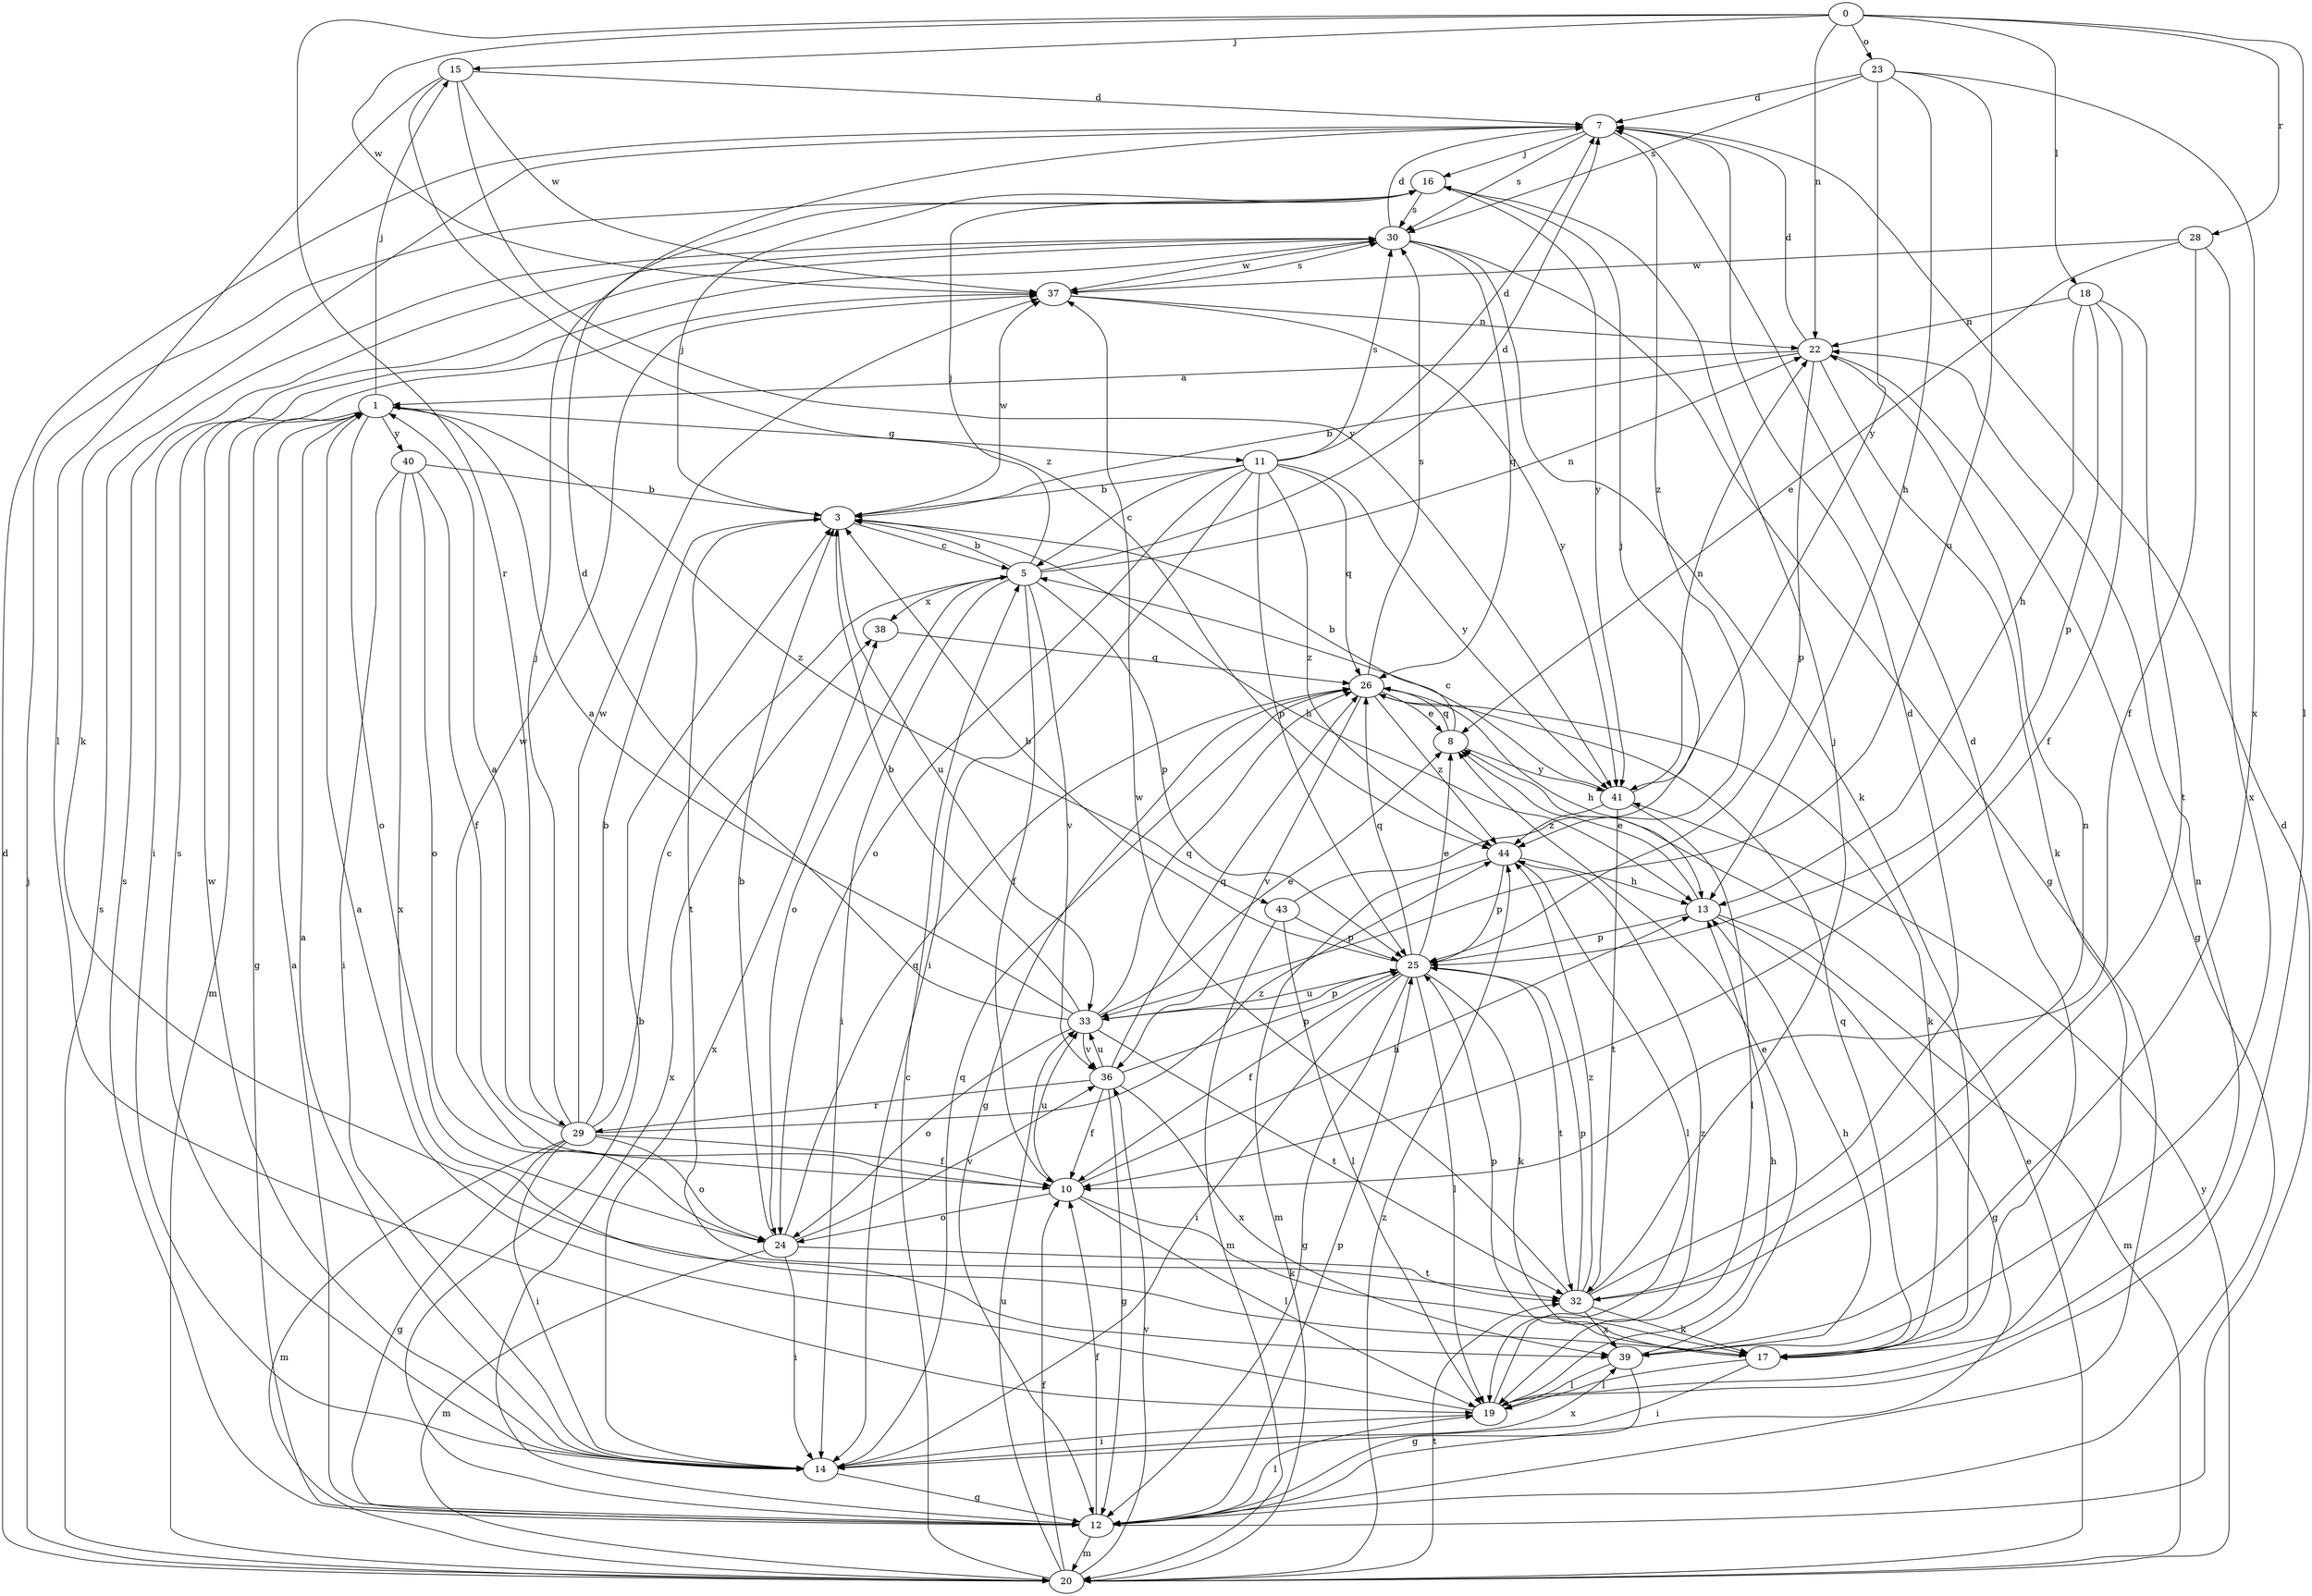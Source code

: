 strict digraph  {
0;
1;
3;
5;
7;
8;
10;
11;
12;
13;
14;
15;
16;
17;
18;
19;
20;
22;
23;
24;
25;
26;
28;
29;
30;
32;
33;
36;
37;
38;
39;
40;
41;
43;
44;
0 -> 15  [label=j];
0 -> 18  [label=l];
0 -> 19  [label=l];
0 -> 22  [label=n];
0 -> 23  [label=o];
0 -> 28  [label=r];
0 -> 29  [label=r];
0 -> 37  [label=w];
1 -> 11  [label=g];
1 -> 12  [label=g];
1 -> 15  [label=j];
1 -> 20  [label=m];
1 -> 24  [label=o];
1 -> 40  [label=y];
1 -> 43  [label=z];
3 -> 5  [label=c];
3 -> 13  [label=h];
3 -> 16  [label=j];
3 -> 32  [label=t];
3 -> 33  [label=u];
3 -> 37  [label=w];
5 -> 3  [label=b];
5 -> 7  [label=d];
5 -> 10  [label=f];
5 -> 14  [label=i];
5 -> 16  [label=j];
5 -> 22  [label=n];
5 -> 24  [label=o];
5 -> 25  [label=p];
5 -> 36  [label=v];
5 -> 38  [label=x];
7 -> 16  [label=j];
7 -> 17  [label=k];
7 -> 30  [label=s];
7 -> 44  [label=z];
8 -> 3  [label=b];
8 -> 26  [label=q];
8 -> 41  [label=y];
10 -> 13  [label=h];
10 -> 17  [label=k];
10 -> 19  [label=l];
10 -> 24  [label=o];
10 -> 33  [label=u];
10 -> 37  [label=w];
11 -> 3  [label=b];
11 -> 5  [label=c];
11 -> 7  [label=d];
11 -> 14  [label=i];
11 -> 24  [label=o];
11 -> 25  [label=p];
11 -> 26  [label=q];
11 -> 30  [label=s];
11 -> 41  [label=y];
11 -> 44  [label=z];
12 -> 1  [label=a];
12 -> 3  [label=b];
12 -> 7  [label=d];
12 -> 10  [label=f];
12 -> 19  [label=l];
12 -> 20  [label=m];
12 -> 25  [label=p];
12 -> 30  [label=s];
12 -> 38  [label=x];
13 -> 8  [label=e];
13 -> 12  [label=g];
13 -> 20  [label=m];
13 -> 25  [label=p];
14 -> 1  [label=a];
14 -> 12  [label=g];
14 -> 26  [label=q];
14 -> 30  [label=s];
14 -> 37  [label=w];
14 -> 38  [label=x];
14 -> 39  [label=x];
15 -> 7  [label=d];
15 -> 19  [label=l];
15 -> 37  [label=w];
15 -> 41  [label=y];
15 -> 44  [label=z];
16 -> 30  [label=s];
16 -> 41  [label=y];
17 -> 7  [label=d];
17 -> 14  [label=i];
17 -> 19  [label=l];
17 -> 25  [label=p];
17 -> 26  [label=q];
18 -> 10  [label=f];
18 -> 13  [label=h];
18 -> 22  [label=n];
18 -> 25  [label=p];
18 -> 32  [label=t];
19 -> 1  [label=a];
19 -> 13  [label=h];
19 -> 14  [label=i];
19 -> 22  [label=n];
19 -> 44  [label=z];
20 -> 5  [label=c];
20 -> 7  [label=d];
20 -> 8  [label=e];
20 -> 10  [label=f];
20 -> 16  [label=j];
20 -> 30  [label=s];
20 -> 32  [label=t];
20 -> 33  [label=u];
20 -> 36  [label=v];
20 -> 41  [label=y];
20 -> 44  [label=z];
22 -> 1  [label=a];
22 -> 3  [label=b];
22 -> 7  [label=d];
22 -> 12  [label=g];
22 -> 17  [label=k];
22 -> 25  [label=p];
23 -> 7  [label=d];
23 -> 13  [label=h];
23 -> 30  [label=s];
23 -> 33  [label=u];
23 -> 39  [label=x];
23 -> 41  [label=y];
24 -> 3  [label=b];
24 -> 14  [label=i];
24 -> 20  [label=m];
24 -> 26  [label=q];
24 -> 32  [label=t];
24 -> 36  [label=v];
25 -> 3  [label=b];
25 -> 8  [label=e];
25 -> 10  [label=f];
25 -> 12  [label=g];
25 -> 14  [label=i];
25 -> 17  [label=k];
25 -> 19  [label=l];
25 -> 26  [label=q];
25 -> 32  [label=t];
25 -> 33  [label=u];
26 -> 8  [label=e];
26 -> 12  [label=g];
26 -> 13  [label=h];
26 -> 17  [label=k];
26 -> 30  [label=s];
26 -> 36  [label=v];
26 -> 44  [label=z];
28 -> 8  [label=e];
28 -> 10  [label=f];
28 -> 37  [label=w];
28 -> 39  [label=x];
29 -> 1  [label=a];
29 -> 3  [label=b];
29 -> 5  [label=c];
29 -> 10  [label=f];
29 -> 12  [label=g];
29 -> 14  [label=i];
29 -> 16  [label=j];
29 -> 20  [label=m];
29 -> 24  [label=o];
29 -> 37  [label=w];
29 -> 44  [label=z];
30 -> 7  [label=d];
30 -> 12  [label=g];
30 -> 14  [label=i];
30 -> 17  [label=k];
30 -> 26  [label=q];
30 -> 37  [label=w];
32 -> 7  [label=d];
32 -> 16  [label=j];
32 -> 17  [label=k];
32 -> 22  [label=n];
32 -> 25  [label=p];
32 -> 37  [label=w];
32 -> 39  [label=x];
32 -> 44  [label=z];
33 -> 1  [label=a];
33 -> 3  [label=b];
33 -> 7  [label=d];
33 -> 8  [label=e];
33 -> 24  [label=o];
33 -> 25  [label=p];
33 -> 26  [label=q];
33 -> 32  [label=t];
33 -> 36  [label=v];
36 -> 10  [label=f];
36 -> 12  [label=g];
36 -> 25  [label=p];
36 -> 26  [label=q];
36 -> 29  [label=r];
36 -> 33  [label=u];
36 -> 39  [label=x];
37 -> 22  [label=n];
37 -> 30  [label=s];
37 -> 41  [label=y];
38 -> 26  [label=q];
39 -> 8  [label=e];
39 -> 12  [label=g];
39 -> 13  [label=h];
39 -> 19  [label=l];
40 -> 3  [label=b];
40 -> 10  [label=f];
40 -> 14  [label=i];
40 -> 24  [label=o];
40 -> 39  [label=x];
41 -> 5  [label=c];
41 -> 19  [label=l];
41 -> 22  [label=n];
41 -> 32  [label=t];
41 -> 44  [label=z];
43 -> 16  [label=j];
43 -> 19  [label=l];
43 -> 20  [label=m];
43 -> 25  [label=p];
44 -> 13  [label=h];
44 -> 19  [label=l];
44 -> 20  [label=m];
44 -> 25  [label=p];
}

